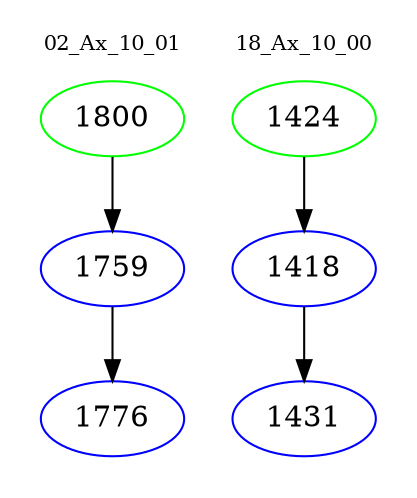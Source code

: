 digraph{
subgraph cluster_0 {
color = white
label = "02_Ax_10_01";
fontsize=10;
T0_1800 [label="1800", color="green"]
T0_1800 -> T0_1759 [color="black"]
T0_1759 [label="1759", color="blue"]
T0_1759 -> T0_1776 [color="black"]
T0_1776 [label="1776", color="blue"]
}
subgraph cluster_1 {
color = white
label = "18_Ax_10_00";
fontsize=10;
T1_1424 [label="1424", color="green"]
T1_1424 -> T1_1418 [color="black"]
T1_1418 [label="1418", color="blue"]
T1_1418 -> T1_1431 [color="black"]
T1_1431 [label="1431", color="blue"]
}
}
